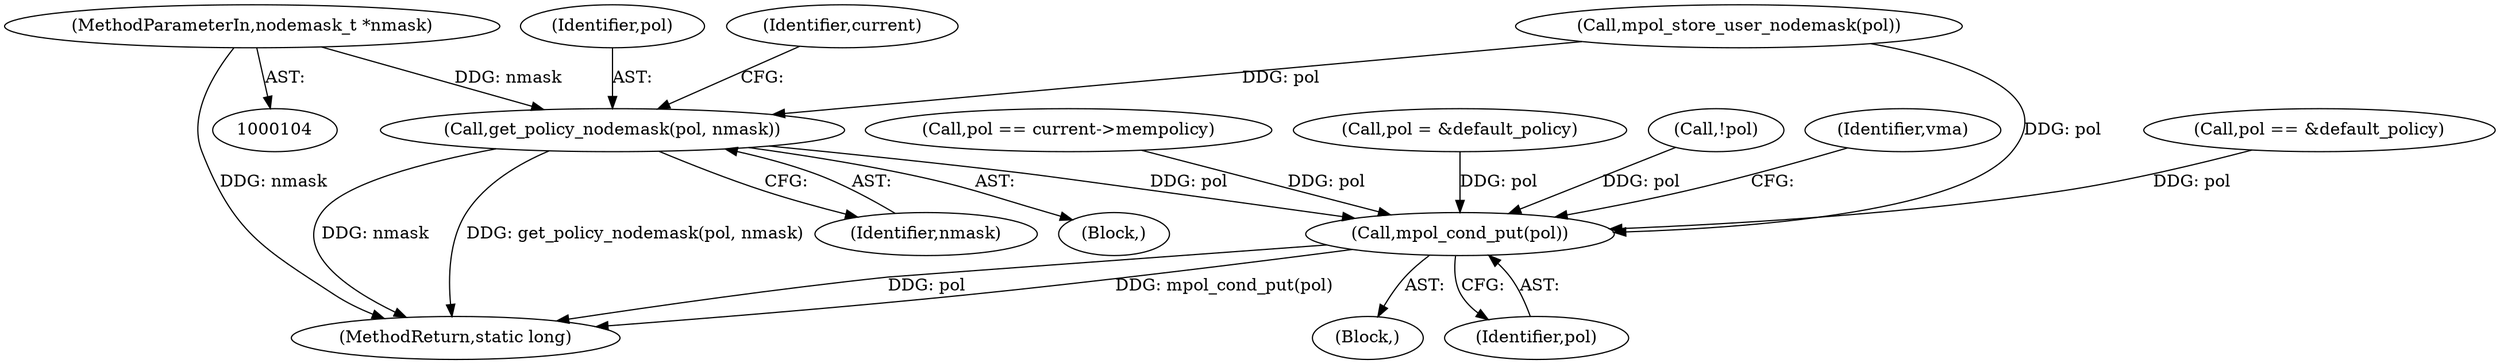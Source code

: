 digraph "0_linux_73223e4e2e3867ebf033a5a8eb2e5df0158ccc99@pointer" {
"1000106" [label="(MethodParameterIn,nodemask_t *nmask)"];
"1000346" [label="(Call,get_policy_nodemask(pol, nmask))"];
"1000352" [label="(Call,mpol_cond_put(pol))"];
"1000109" [label="(Block,)"];
"1000347" [label="(Identifier,pol)"];
"1000352" [label="(Call,mpol_cond_put(pol))"];
"1000346" [label="(Call,get_policy_nodemask(pol, nmask))"];
"1000350" [label="(Identifier,current)"];
"1000106" [label="(MethodParameterIn,nodemask_t *nmask)"];
"1000348" [label="(Identifier,nmask)"];
"1000353" [label="(Identifier,pol)"];
"1000227" [label="(Call,!pol)"];
"1000365" [label="(MethodReturn,static long)"];
"1000355" [label="(Identifier,vma)"];
"1000331" [label="(Call,mpol_store_user_nodemask(pol))"];
"1000343" [label="(Block,)"];
"1000295" [label="(Call,pol == &default_policy)"];
"1000259" [label="(Call,pol == current->mempolicy)"];
"1000229" [label="(Call,pol = &default_policy)"];
"1000106" -> "1000104"  [label="AST: "];
"1000106" -> "1000365"  [label="DDG: nmask"];
"1000106" -> "1000346"  [label="DDG: nmask"];
"1000346" -> "1000343"  [label="AST: "];
"1000346" -> "1000348"  [label="CFG: "];
"1000347" -> "1000346"  [label="AST: "];
"1000348" -> "1000346"  [label="AST: "];
"1000350" -> "1000346"  [label="CFG: "];
"1000346" -> "1000365"  [label="DDG: nmask"];
"1000346" -> "1000365"  [label="DDG: get_policy_nodemask(pol, nmask)"];
"1000331" -> "1000346"  [label="DDG: pol"];
"1000346" -> "1000352"  [label="DDG: pol"];
"1000352" -> "1000109"  [label="AST: "];
"1000352" -> "1000353"  [label="CFG: "];
"1000353" -> "1000352"  [label="AST: "];
"1000355" -> "1000352"  [label="CFG: "];
"1000352" -> "1000365"  [label="DDG: pol"];
"1000352" -> "1000365"  [label="DDG: mpol_cond_put(pol)"];
"1000259" -> "1000352"  [label="DDG: pol"];
"1000295" -> "1000352"  [label="DDG: pol"];
"1000227" -> "1000352"  [label="DDG: pol"];
"1000331" -> "1000352"  [label="DDG: pol"];
"1000229" -> "1000352"  [label="DDG: pol"];
}
